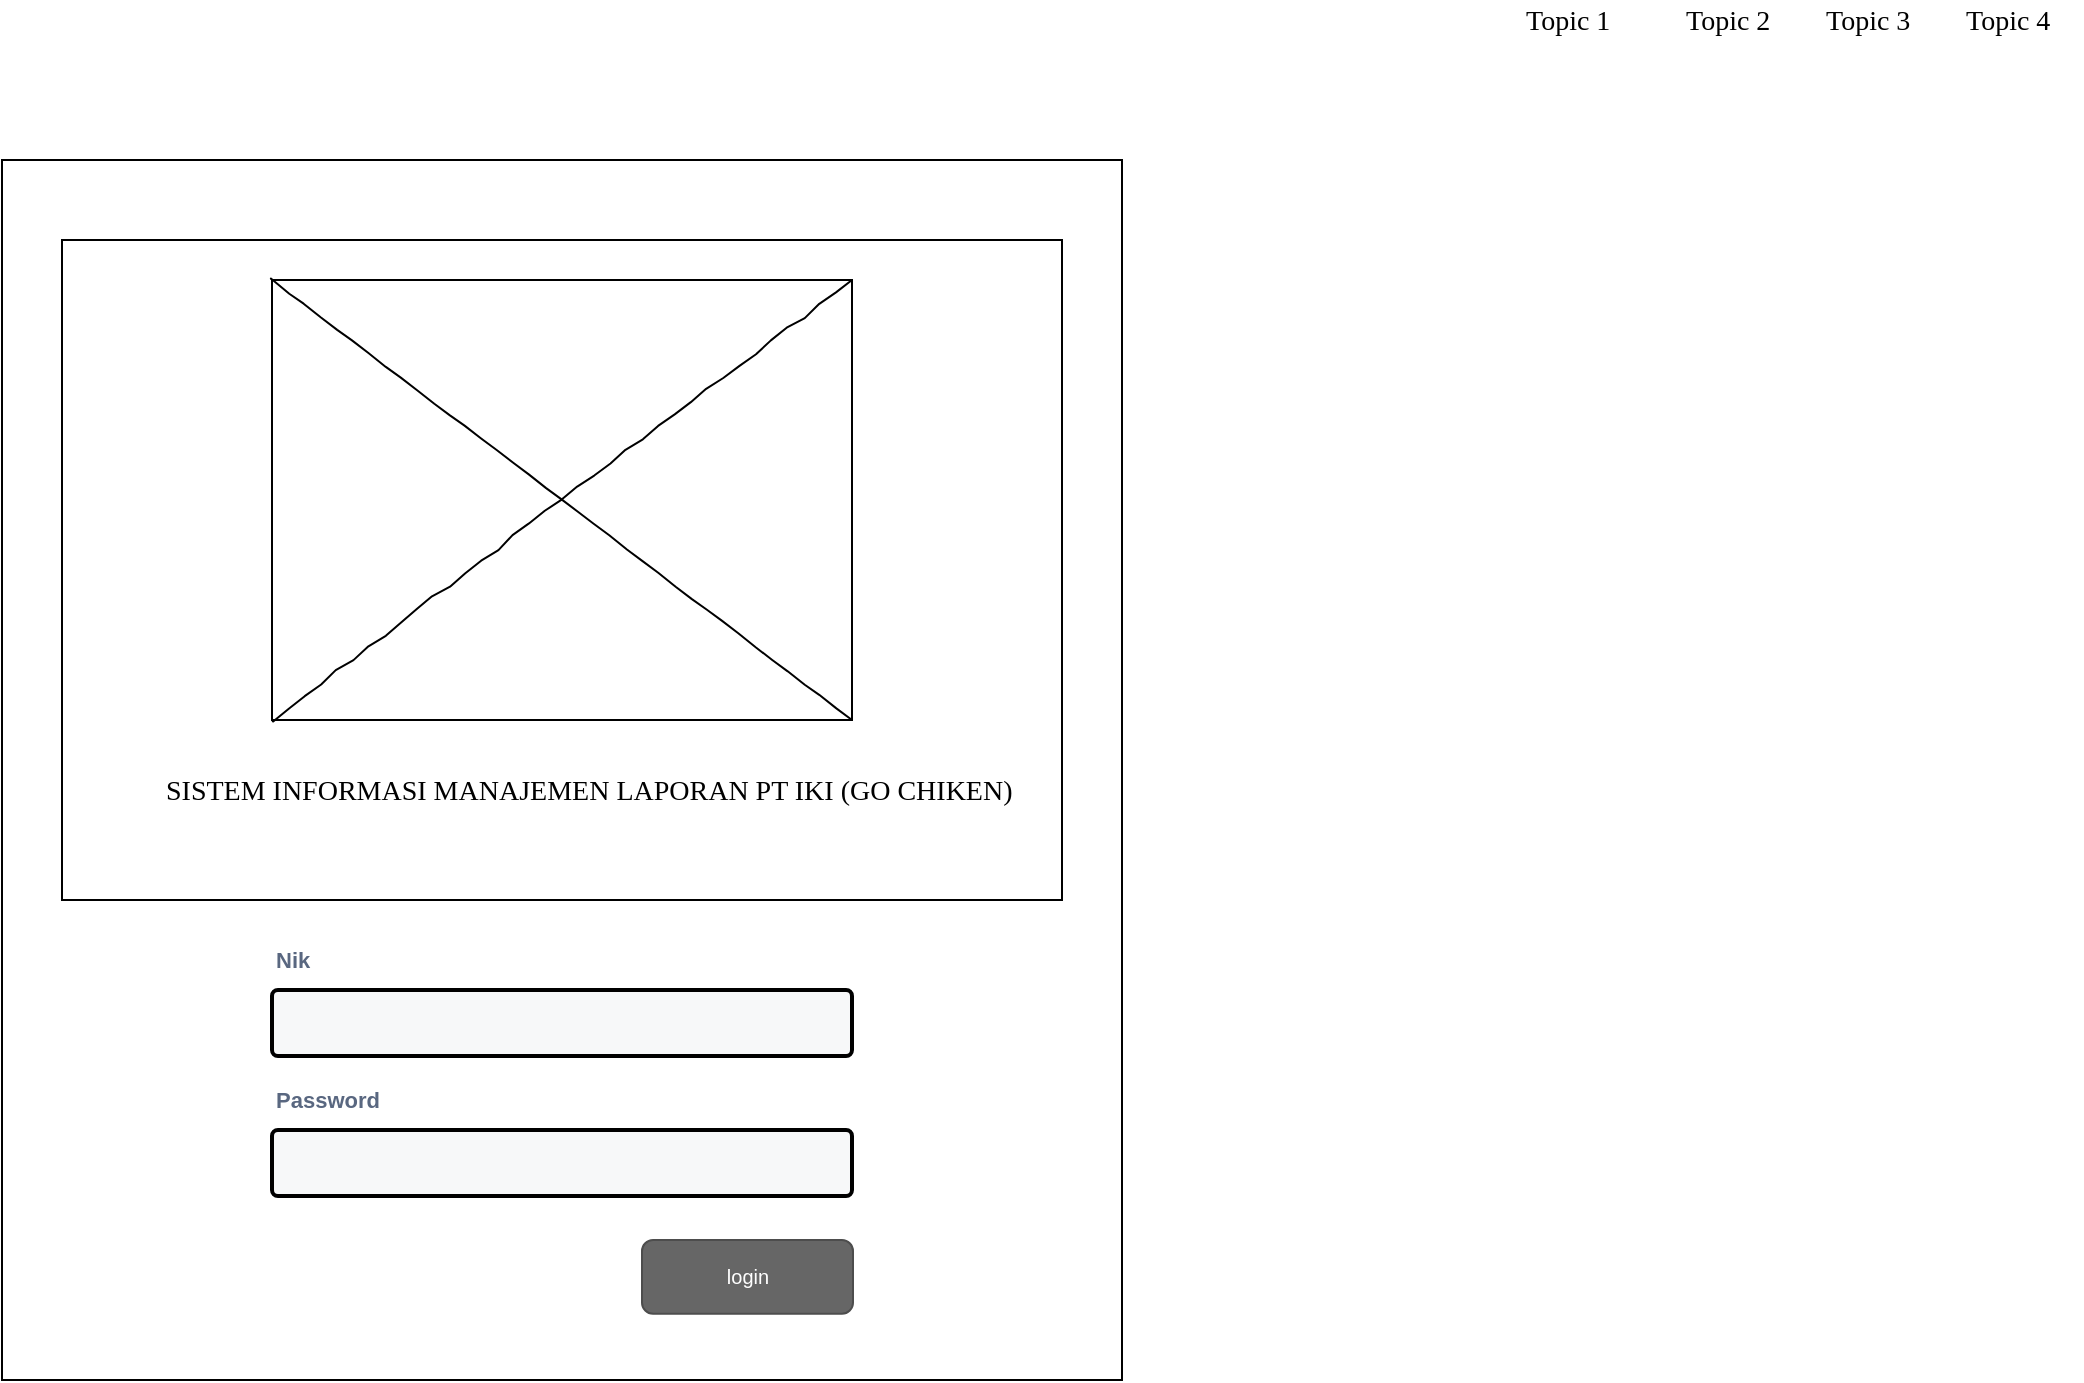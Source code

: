 <mxfile version="12.8.1" type="github">
  <diagram name="Page-1" id="03018318-947c-dd8e-b7a3-06fadd420f32">
    <mxGraphModel dx="868" dy="439" grid="1" gridSize="10" guides="1" tooltips="1" connect="1" arrows="1" fold="1" page="1" pageScale="1" pageWidth="1100" pageHeight="850" background="#ffffff" math="0" shadow="0">
      <root>
        <mxCell id="0" />
        <mxCell id="1" parent="0" />
        <mxCell id="677b7b8949515195-1" value="" style="whiteSpace=wrap;html=1;rounded=0;shadow=0;labelBackgroundColor=none;strokeColor=#000000;strokeWidth=1;fillColor=none;fontFamily=Verdana;fontSize=12;fontColor=#000000;align=center;comic=0;" parent="1" vertex="1">
          <mxGeometry x="20" y="120" width="560" height="610" as="geometry" />
        </mxCell>
        <mxCell id="677b7b8949515195-4" value="Topic 1" style="text;html=1;points=[];align=left;verticalAlign=top;spacingTop=-4;fontSize=14;fontFamily=Verdana" parent="1" vertex="1">
          <mxGeometry x="780" y="40" width="60" height="20" as="geometry" />
        </mxCell>
        <mxCell id="677b7b8949515195-5" value="Topic 2" style="text;html=1;points=[];align=left;verticalAlign=top;spacingTop=-4;fontSize=14;fontFamily=Verdana" parent="1" vertex="1">
          <mxGeometry x="860" y="40" width="60" height="20" as="geometry" />
        </mxCell>
        <mxCell id="677b7b8949515195-6" value="Topic 3" style="text;html=1;points=[];align=left;verticalAlign=top;spacingTop=-4;fontSize=14;fontFamily=Verdana" parent="1" vertex="1">
          <mxGeometry x="930" y="40" width="60" height="20" as="geometry" />
        </mxCell>
        <mxCell id="677b7b8949515195-7" value="Topic 4" style="text;html=1;points=[];align=left;verticalAlign=top;spacingTop=-4;fontSize=14;fontFamily=Verdana" parent="1" vertex="1">
          <mxGeometry x="1000" y="40" width="60" height="20" as="geometry" />
        </mxCell>
        <mxCell id="677b7b8949515195-10" value="" style="whiteSpace=wrap;html=1;rounded=0;shadow=0;labelBackgroundColor=none;strokeWidth=1;fillColor=none;fontFamily=Verdana;fontSize=12;align=center;comic=0;" parent="1" vertex="1">
          <mxGeometry x="50" y="160" width="500" height="330" as="geometry" />
        </mxCell>
        <mxCell id="677b7b8949515195-11" value="SISTEM INFORMASI MANAJEMEN LAPORAN PT IKI (GO CHIKEN)" style="text;html=1;points=[];align=left;verticalAlign=top;spacingTop=-4;fontSize=14;fontFamily=Verdana" parent="1" vertex="1">
          <mxGeometry x="100" y="425" width="420" height="20" as="geometry" />
        </mxCell>
        <mxCell id="677b7b8949515195-16" value="" style="verticalLabelPosition=bottom;shadow=0;dashed=0;align=center;html=1;verticalAlign=top;strokeWidth=1;shape=mxgraph.mockup.graphics.simpleIcon;strokeColor=#000000;rounded=0;labelBackgroundColor=none;fontFamily=Verdana;fontSize=14;fontColor=#000000;comic=1;" parent="1" vertex="1">
          <mxGeometry x="155" y="180" width="290" height="220" as="geometry" />
        </mxCell>
        <mxCell id="8uS140QnxA3pAm58jcOF-1" value="Nik" style="fillColor=none;strokeColor=none;html=1;fontSize=11;fontStyle=0;align=left;fontColor=#596780;fontStyle=1;fontSize=11;comic=0;" vertex="1" parent="1">
          <mxGeometry x="155" y="510" width="240" height="20" as="geometry" />
        </mxCell>
        <mxCell id="8uS140QnxA3pAm58jcOF-2" value="" style="rounded=1;arcSize=9;fillColor=#F7F8F9;align=left;spacingLeft=5;strokeColor=#000000;html=1;strokeWidth=2;fontColor=#596780;fontSize=12;comic=0;" vertex="1" parent="1">
          <mxGeometry x="155" y="535" width="290" height="33" as="geometry" />
        </mxCell>
        <mxCell id="8uS140QnxA3pAm58jcOF-3" value="Password" style="fillColor=none;strokeColor=none;html=1;fontSize=11;fontStyle=0;align=left;fontColor=#596780;fontStyle=1;fontSize=11;comic=0;" vertex="1" parent="1">
          <mxGeometry x="155" y="580" width="240" height="20" as="geometry" />
        </mxCell>
        <mxCell id="8uS140QnxA3pAm58jcOF-4" value="" style="rounded=1;arcSize=9;fillColor=#F7F8F9;align=left;spacingLeft=5;strokeColor=#000000;html=1;strokeWidth=2;fontColor=#596780;fontSize=12;comic=0;" vertex="1" parent="1">
          <mxGeometry x="155" y="605" width="290" height="33" as="geometry" />
        </mxCell>
        <mxCell id="8uS140QnxA3pAm58jcOF-6" value="login" style="rounded=1;html=1;shadow=0;dashed=0;whiteSpace=wrap;fontSize=10;fillColor=#666666;align=center;strokeColor=#4D4D4D;fontColor=#ffffff;comic=0;" vertex="1" parent="1">
          <mxGeometry x="340" y="660" width="105.5" height="36.88" as="geometry" />
        </mxCell>
      </root>
    </mxGraphModel>
  </diagram>
</mxfile>
